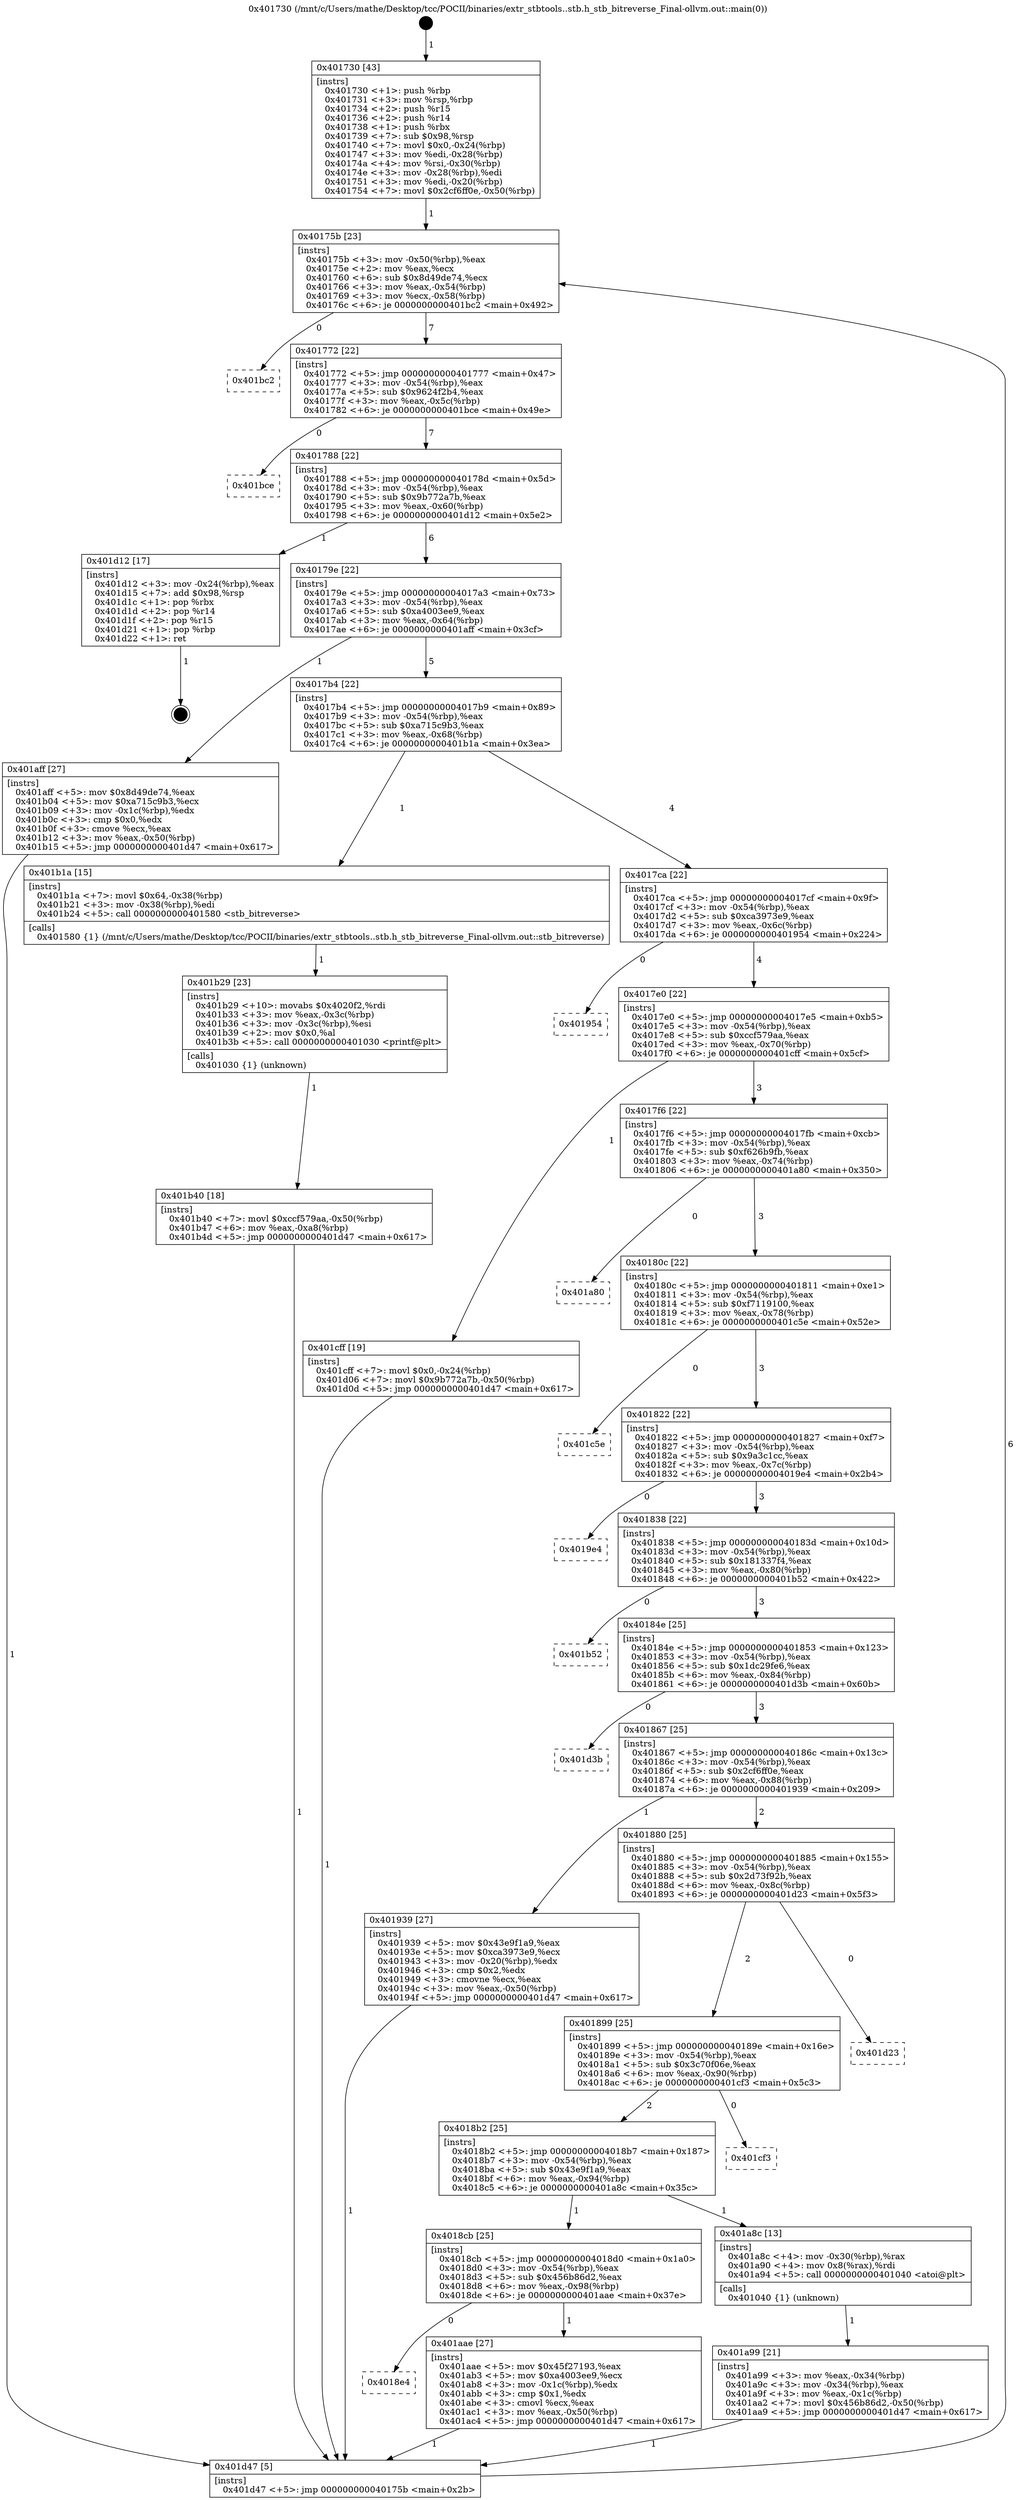 digraph "0x401730" {
  label = "0x401730 (/mnt/c/Users/mathe/Desktop/tcc/POCII/binaries/extr_stbtools..stb.h_stb_bitreverse_Final-ollvm.out::main(0))"
  labelloc = "t"
  node[shape=record]

  Entry [label="",width=0.3,height=0.3,shape=circle,fillcolor=black,style=filled]
  "0x40175b" [label="{
     0x40175b [23]\l
     | [instrs]\l
     &nbsp;&nbsp;0x40175b \<+3\>: mov -0x50(%rbp),%eax\l
     &nbsp;&nbsp;0x40175e \<+2\>: mov %eax,%ecx\l
     &nbsp;&nbsp;0x401760 \<+6\>: sub $0x8d49de74,%ecx\l
     &nbsp;&nbsp;0x401766 \<+3\>: mov %eax,-0x54(%rbp)\l
     &nbsp;&nbsp;0x401769 \<+3\>: mov %ecx,-0x58(%rbp)\l
     &nbsp;&nbsp;0x40176c \<+6\>: je 0000000000401bc2 \<main+0x492\>\l
  }"]
  "0x401bc2" [label="{
     0x401bc2\l
  }", style=dashed]
  "0x401772" [label="{
     0x401772 [22]\l
     | [instrs]\l
     &nbsp;&nbsp;0x401772 \<+5\>: jmp 0000000000401777 \<main+0x47\>\l
     &nbsp;&nbsp;0x401777 \<+3\>: mov -0x54(%rbp),%eax\l
     &nbsp;&nbsp;0x40177a \<+5\>: sub $0x9624f2b4,%eax\l
     &nbsp;&nbsp;0x40177f \<+3\>: mov %eax,-0x5c(%rbp)\l
     &nbsp;&nbsp;0x401782 \<+6\>: je 0000000000401bce \<main+0x49e\>\l
  }"]
  Exit [label="",width=0.3,height=0.3,shape=circle,fillcolor=black,style=filled,peripheries=2]
  "0x401bce" [label="{
     0x401bce\l
  }", style=dashed]
  "0x401788" [label="{
     0x401788 [22]\l
     | [instrs]\l
     &nbsp;&nbsp;0x401788 \<+5\>: jmp 000000000040178d \<main+0x5d\>\l
     &nbsp;&nbsp;0x40178d \<+3\>: mov -0x54(%rbp),%eax\l
     &nbsp;&nbsp;0x401790 \<+5\>: sub $0x9b772a7b,%eax\l
     &nbsp;&nbsp;0x401795 \<+3\>: mov %eax,-0x60(%rbp)\l
     &nbsp;&nbsp;0x401798 \<+6\>: je 0000000000401d12 \<main+0x5e2\>\l
  }"]
  "0x401b40" [label="{
     0x401b40 [18]\l
     | [instrs]\l
     &nbsp;&nbsp;0x401b40 \<+7\>: movl $0xccf579aa,-0x50(%rbp)\l
     &nbsp;&nbsp;0x401b47 \<+6\>: mov %eax,-0xa8(%rbp)\l
     &nbsp;&nbsp;0x401b4d \<+5\>: jmp 0000000000401d47 \<main+0x617\>\l
  }"]
  "0x401d12" [label="{
     0x401d12 [17]\l
     | [instrs]\l
     &nbsp;&nbsp;0x401d12 \<+3\>: mov -0x24(%rbp),%eax\l
     &nbsp;&nbsp;0x401d15 \<+7\>: add $0x98,%rsp\l
     &nbsp;&nbsp;0x401d1c \<+1\>: pop %rbx\l
     &nbsp;&nbsp;0x401d1d \<+2\>: pop %r14\l
     &nbsp;&nbsp;0x401d1f \<+2\>: pop %r15\l
     &nbsp;&nbsp;0x401d21 \<+1\>: pop %rbp\l
     &nbsp;&nbsp;0x401d22 \<+1\>: ret\l
  }"]
  "0x40179e" [label="{
     0x40179e [22]\l
     | [instrs]\l
     &nbsp;&nbsp;0x40179e \<+5\>: jmp 00000000004017a3 \<main+0x73\>\l
     &nbsp;&nbsp;0x4017a3 \<+3\>: mov -0x54(%rbp),%eax\l
     &nbsp;&nbsp;0x4017a6 \<+5\>: sub $0xa4003ee9,%eax\l
     &nbsp;&nbsp;0x4017ab \<+3\>: mov %eax,-0x64(%rbp)\l
     &nbsp;&nbsp;0x4017ae \<+6\>: je 0000000000401aff \<main+0x3cf\>\l
  }"]
  "0x401b29" [label="{
     0x401b29 [23]\l
     | [instrs]\l
     &nbsp;&nbsp;0x401b29 \<+10\>: movabs $0x4020f2,%rdi\l
     &nbsp;&nbsp;0x401b33 \<+3\>: mov %eax,-0x3c(%rbp)\l
     &nbsp;&nbsp;0x401b36 \<+3\>: mov -0x3c(%rbp),%esi\l
     &nbsp;&nbsp;0x401b39 \<+2\>: mov $0x0,%al\l
     &nbsp;&nbsp;0x401b3b \<+5\>: call 0000000000401030 \<printf@plt\>\l
     | [calls]\l
     &nbsp;&nbsp;0x401030 \{1\} (unknown)\l
  }"]
  "0x401aff" [label="{
     0x401aff [27]\l
     | [instrs]\l
     &nbsp;&nbsp;0x401aff \<+5\>: mov $0x8d49de74,%eax\l
     &nbsp;&nbsp;0x401b04 \<+5\>: mov $0xa715c9b3,%ecx\l
     &nbsp;&nbsp;0x401b09 \<+3\>: mov -0x1c(%rbp),%edx\l
     &nbsp;&nbsp;0x401b0c \<+3\>: cmp $0x0,%edx\l
     &nbsp;&nbsp;0x401b0f \<+3\>: cmove %ecx,%eax\l
     &nbsp;&nbsp;0x401b12 \<+3\>: mov %eax,-0x50(%rbp)\l
     &nbsp;&nbsp;0x401b15 \<+5\>: jmp 0000000000401d47 \<main+0x617\>\l
  }"]
  "0x4017b4" [label="{
     0x4017b4 [22]\l
     | [instrs]\l
     &nbsp;&nbsp;0x4017b4 \<+5\>: jmp 00000000004017b9 \<main+0x89\>\l
     &nbsp;&nbsp;0x4017b9 \<+3\>: mov -0x54(%rbp),%eax\l
     &nbsp;&nbsp;0x4017bc \<+5\>: sub $0xa715c9b3,%eax\l
     &nbsp;&nbsp;0x4017c1 \<+3\>: mov %eax,-0x68(%rbp)\l
     &nbsp;&nbsp;0x4017c4 \<+6\>: je 0000000000401b1a \<main+0x3ea\>\l
  }"]
  "0x4018e4" [label="{
     0x4018e4\l
  }", style=dashed]
  "0x401b1a" [label="{
     0x401b1a [15]\l
     | [instrs]\l
     &nbsp;&nbsp;0x401b1a \<+7\>: movl $0x64,-0x38(%rbp)\l
     &nbsp;&nbsp;0x401b21 \<+3\>: mov -0x38(%rbp),%edi\l
     &nbsp;&nbsp;0x401b24 \<+5\>: call 0000000000401580 \<stb_bitreverse\>\l
     | [calls]\l
     &nbsp;&nbsp;0x401580 \{1\} (/mnt/c/Users/mathe/Desktop/tcc/POCII/binaries/extr_stbtools..stb.h_stb_bitreverse_Final-ollvm.out::stb_bitreverse)\l
  }"]
  "0x4017ca" [label="{
     0x4017ca [22]\l
     | [instrs]\l
     &nbsp;&nbsp;0x4017ca \<+5\>: jmp 00000000004017cf \<main+0x9f\>\l
     &nbsp;&nbsp;0x4017cf \<+3\>: mov -0x54(%rbp),%eax\l
     &nbsp;&nbsp;0x4017d2 \<+5\>: sub $0xca3973e9,%eax\l
     &nbsp;&nbsp;0x4017d7 \<+3\>: mov %eax,-0x6c(%rbp)\l
     &nbsp;&nbsp;0x4017da \<+6\>: je 0000000000401954 \<main+0x224\>\l
  }"]
  "0x401aae" [label="{
     0x401aae [27]\l
     | [instrs]\l
     &nbsp;&nbsp;0x401aae \<+5\>: mov $0x45f27193,%eax\l
     &nbsp;&nbsp;0x401ab3 \<+5\>: mov $0xa4003ee9,%ecx\l
     &nbsp;&nbsp;0x401ab8 \<+3\>: mov -0x1c(%rbp),%edx\l
     &nbsp;&nbsp;0x401abb \<+3\>: cmp $0x1,%edx\l
     &nbsp;&nbsp;0x401abe \<+3\>: cmovl %ecx,%eax\l
     &nbsp;&nbsp;0x401ac1 \<+3\>: mov %eax,-0x50(%rbp)\l
     &nbsp;&nbsp;0x401ac4 \<+5\>: jmp 0000000000401d47 \<main+0x617\>\l
  }"]
  "0x401954" [label="{
     0x401954\l
  }", style=dashed]
  "0x4017e0" [label="{
     0x4017e0 [22]\l
     | [instrs]\l
     &nbsp;&nbsp;0x4017e0 \<+5\>: jmp 00000000004017e5 \<main+0xb5\>\l
     &nbsp;&nbsp;0x4017e5 \<+3\>: mov -0x54(%rbp),%eax\l
     &nbsp;&nbsp;0x4017e8 \<+5\>: sub $0xccf579aa,%eax\l
     &nbsp;&nbsp;0x4017ed \<+3\>: mov %eax,-0x70(%rbp)\l
     &nbsp;&nbsp;0x4017f0 \<+6\>: je 0000000000401cff \<main+0x5cf\>\l
  }"]
  "0x401a99" [label="{
     0x401a99 [21]\l
     | [instrs]\l
     &nbsp;&nbsp;0x401a99 \<+3\>: mov %eax,-0x34(%rbp)\l
     &nbsp;&nbsp;0x401a9c \<+3\>: mov -0x34(%rbp),%eax\l
     &nbsp;&nbsp;0x401a9f \<+3\>: mov %eax,-0x1c(%rbp)\l
     &nbsp;&nbsp;0x401aa2 \<+7\>: movl $0x456b86d2,-0x50(%rbp)\l
     &nbsp;&nbsp;0x401aa9 \<+5\>: jmp 0000000000401d47 \<main+0x617\>\l
  }"]
  "0x401cff" [label="{
     0x401cff [19]\l
     | [instrs]\l
     &nbsp;&nbsp;0x401cff \<+7\>: movl $0x0,-0x24(%rbp)\l
     &nbsp;&nbsp;0x401d06 \<+7\>: movl $0x9b772a7b,-0x50(%rbp)\l
     &nbsp;&nbsp;0x401d0d \<+5\>: jmp 0000000000401d47 \<main+0x617\>\l
  }"]
  "0x4017f6" [label="{
     0x4017f6 [22]\l
     | [instrs]\l
     &nbsp;&nbsp;0x4017f6 \<+5\>: jmp 00000000004017fb \<main+0xcb\>\l
     &nbsp;&nbsp;0x4017fb \<+3\>: mov -0x54(%rbp),%eax\l
     &nbsp;&nbsp;0x4017fe \<+5\>: sub $0xf626b9fb,%eax\l
     &nbsp;&nbsp;0x401803 \<+3\>: mov %eax,-0x74(%rbp)\l
     &nbsp;&nbsp;0x401806 \<+6\>: je 0000000000401a80 \<main+0x350\>\l
  }"]
  "0x4018cb" [label="{
     0x4018cb [25]\l
     | [instrs]\l
     &nbsp;&nbsp;0x4018cb \<+5\>: jmp 00000000004018d0 \<main+0x1a0\>\l
     &nbsp;&nbsp;0x4018d0 \<+3\>: mov -0x54(%rbp),%eax\l
     &nbsp;&nbsp;0x4018d3 \<+5\>: sub $0x456b86d2,%eax\l
     &nbsp;&nbsp;0x4018d8 \<+6\>: mov %eax,-0x98(%rbp)\l
     &nbsp;&nbsp;0x4018de \<+6\>: je 0000000000401aae \<main+0x37e\>\l
  }"]
  "0x401a80" [label="{
     0x401a80\l
  }", style=dashed]
  "0x40180c" [label="{
     0x40180c [22]\l
     | [instrs]\l
     &nbsp;&nbsp;0x40180c \<+5\>: jmp 0000000000401811 \<main+0xe1\>\l
     &nbsp;&nbsp;0x401811 \<+3\>: mov -0x54(%rbp),%eax\l
     &nbsp;&nbsp;0x401814 \<+5\>: sub $0xf7119100,%eax\l
     &nbsp;&nbsp;0x401819 \<+3\>: mov %eax,-0x78(%rbp)\l
     &nbsp;&nbsp;0x40181c \<+6\>: je 0000000000401c5e \<main+0x52e\>\l
  }"]
  "0x401a8c" [label="{
     0x401a8c [13]\l
     | [instrs]\l
     &nbsp;&nbsp;0x401a8c \<+4\>: mov -0x30(%rbp),%rax\l
     &nbsp;&nbsp;0x401a90 \<+4\>: mov 0x8(%rax),%rdi\l
     &nbsp;&nbsp;0x401a94 \<+5\>: call 0000000000401040 \<atoi@plt\>\l
     | [calls]\l
     &nbsp;&nbsp;0x401040 \{1\} (unknown)\l
  }"]
  "0x401c5e" [label="{
     0x401c5e\l
  }", style=dashed]
  "0x401822" [label="{
     0x401822 [22]\l
     | [instrs]\l
     &nbsp;&nbsp;0x401822 \<+5\>: jmp 0000000000401827 \<main+0xf7\>\l
     &nbsp;&nbsp;0x401827 \<+3\>: mov -0x54(%rbp),%eax\l
     &nbsp;&nbsp;0x40182a \<+5\>: sub $0x9a3c1cc,%eax\l
     &nbsp;&nbsp;0x40182f \<+3\>: mov %eax,-0x7c(%rbp)\l
     &nbsp;&nbsp;0x401832 \<+6\>: je 00000000004019e4 \<main+0x2b4\>\l
  }"]
  "0x4018b2" [label="{
     0x4018b2 [25]\l
     | [instrs]\l
     &nbsp;&nbsp;0x4018b2 \<+5\>: jmp 00000000004018b7 \<main+0x187\>\l
     &nbsp;&nbsp;0x4018b7 \<+3\>: mov -0x54(%rbp),%eax\l
     &nbsp;&nbsp;0x4018ba \<+5\>: sub $0x43e9f1a9,%eax\l
     &nbsp;&nbsp;0x4018bf \<+6\>: mov %eax,-0x94(%rbp)\l
     &nbsp;&nbsp;0x4018c5 \<+6\>: je 0000000000401a8c \<main+0x35c\>\l
  }"]
  "0x4019e4" [label="{
     0x4019e4\l
  }", style=dashed]
  "0x401838" [label="{
     0x401838 [22]\l
     | [instrs]\l
     &nbsp;&nbsp;0x401838 \<+5\>: jmp 000000000040183d \<main+0x10d\>\l
     &nbsp;&nbsp;0x40183d \<+3\>: mov -0x54(%rbp),%eax\l
     &nbsp;&nbsp;0x401840 \<+5\>: sub $0x181337f4,%eax\l
     &nbsp;&nbsp;0x401845 \<+3\>: mov %eax,-0x80(%rbp)\l
     &nbsp;&nbsp;0x401848 \<+6\>: je 0000000000401b52 \<main+0x422\>\l
  }"]
  "0x401cf3" [label="{
     0x401cf3\l
  }", style=dashed]
  "0x401b52" [label="{
     0x401b52\l
  }", style=dashed]
  "0x40184e" [label="{
     0x40184e [25]\l
     | [instrs]\l
     &nbsp;&nbsp;0x40184e \<+5\>: jmp 0000000000401853 \<main+0x123\>\l
     &nbsp;&nbsp;0x401853 \<+3\>: mov -0x54(%rbp),%eax\l
     &nbsp;&nbsp;0x401856 \<+5\>: sub $0x1dc29fe6,%eax\l
     &nbsp;&nbsp;0x40185b \<+6\>: mov %eax,-0x84(%rbp)\l
     &nbsp;&nbsp;0x401861 \<+6\>: je 0000000000401d3b \<main+0x60b\>\l
  }"]
  "0x401899" [label="{
     0x401899 [25]\l
     | [instrs]\l
     &nbsp;&nbsp;0x401899 \<+5\>: jmp 000000000040189e \<main+0x16e\>\l
     &nbsp;&nbsp;0x40189e \<+3\>: mov -0x54(%rbp),%eax\l
     &nbsp;&nbsp;0x4018a1 \<+5\>: sub $0x3c70f06e,%eax\l
     &nbsp;&nbsp;0x4018a6 \<+6\>: mov %eax,-0x90(%rbp)\l
     &nbsp;&nbsp;0x4018ac \<+6\>: je 0000000000401cf3 \<main+0x5c3\>\l
  }"]
  "0x401d3b" [label="{
     0x401d3b\l
  }", style=dashed]
  "0x401867" [label="{
     0x401867 [25]\l
     | [instrs]\l
     &nbsp;&nbsp;0x401867 \<+5\>: jmp 000000000040186c \<main+0x13c\>\l
     &nbsp;&nbsp;0x40186c \<+3\>: mov -0x54(%rbp),%eax\l
     &nbsp;&nbsp;0x40186f \<+5\>: sub $0x2cf6ff0e,%eax\l
     &nbsp;&nbsp;0x401874 \<+6\>: mov %eax,-0x88(%rbp)\l
     &nbsp;&nbsp;0x40187a \<+6\>: je 0000000000401939 \<main+0x209\>\l
  }"]
  "0x401d23" [label="{
     0x401d23\l
  }", style=dashed]
  "0x401939" [label="{
     0x401939 [27]\l
     | [instrs]\l
     &nbsp;&nbsp;0x401939 \<+5\>: mov $0x43e9f1a9,%eax\l
     &nbsp;&nbsp;0x40193e \<+5\>: mov $0xca3973e9,%ecx\l
     &nbsp;&nbsp;0x401943 \<+3\>: mov -0x20(%rbp),%edx\l
     &nbsp;&nbsp;0x401946 \<+3\>: cmp $0x2,%edx\l
     &nbsp;&nbsp;0x401949 \<+3\>: cmovne %ecx,%eax\l
     &nbsp;&nbsp;0x40194c \<+3\>: mov %eax,-0x50(%rbp)\l
     &nbsp;&nbsp;0x40194f \<+5\>: jmp 0000000000401d47 \<main+0x617\>\l
  }"]
  "0x401880" [label="{
     0x401880 [25]\l
     | [instrs]\l
     &nbsp;&nbsp;0x401880 \<+5\>: jmp 0000000000401885 \<main+0x155\>\l
     &nbsp;&nbsp;0x401885 \<+3\>: mov -0x54(%rbp),%eax\l
     &nbsp;&nbsp;0x401888 \<+5\>: sub $0x2d73f92b,%eax\l
     &nbsp;&nbsp;0x40188d \<+6\>: mov %eax,-0x8c(%rbp)\l
     &nbsp;&nbsp;0x401893 \<+6\>: je 0000000000401d23 \<main+0x5f3\>\l
  }"]
  "0x401d47" [label="{
     0x401d47 [5]\l
     | [instrs]\l
     &nbsp;&nbsp;0x401d47 \<+5\>: jmp 000000000040175b \<main+0x2b\>\l
  }"]
  "0x401730" [label="{
     0x401730 [43]\l
     | [instrs]\l
     &nbsp;&nbsp;0x401730 \<+1\>: push %rbp\l
     &nbsp;&nbsp;0x401731 \<+3\>: mov %rsp,%rbp\l
     &nbsp;&nbsp;0x401734 \<+2\>: push %r15\l
     &nbsp;&nbsp;0x401736 \<+2\>: push %r14\l
     &nbsp;&nbsp;0x401738 \<+1\>: push %rbx\l
     &nbsp;&nbsp;0x401739 \<+7\>: sub $0x98,%rsp\l
     &nbsp;&nbsp;0x401740 \<+7\>: movl $0x0,-0x24(%rbp)\l
     &nbsp;&nbsp;0x401747 \<+3\>: mov %edi,-0x28(%rbp)\l
     &nbsp;&nbsp;0x40174a \<+4\>: mov %rsi,-0x30(%rbp)\l
     &nbsp;&nbsp;0x40174e \<+3\>: mov -0x28(%rbp),%edi\l
     &nbsp;&nbsp;0x401751 \<+3\>: mov %edi,-0x20(%rbp)\l
     &nbsp;&nbsp;0x401754 \<+7\>: movl $0x2cf6ff0e,-0x50(%rbp)\l
  }"]
  Entry -> "0x401730" [label=" 1"]
  "0x40175b" -> "0x401bc2" [label=" 0"]
  "0x40175b" -> "0x401772" [label=" 7"]
  "0x401d12" -> Exit [label=" 1"]
  "0x401772" -> "0x401bce" [label=" 0"]
  "0x401772" -> "0x401788" [label=" 7"]
  "0x401cff" -> "0x401d47" [label=" 1"]
  "0x401788" -> "0x401d12" [label=" 1"]
  "0x401788" -> "0x40179e" [label=" 6"]
  "0x401b40" -> "0x401d47" [label=" 1"]
  "0x40179e" -> "0x401aff" [label=" 1"]
  "0x40179e" -> "0x4017b4" [label=" 5"]
  "0x401b29" -> "0x401b40" [label=" 1"]
  "0x4017b4" -> "0x401b1a" [label=" 1"]
  "0x4017b4" -> "0x4017ca" [label=" 4"]
  "0x401b1a" -> "0x401b29" [label=" 1"]
  "0x4017ca" -> "0x401954" [label=" 0"]
  "0x4017ca" -> "0x4017e0" [label=" 4"]
  "0x401aff" -> "0x401d47" [label=" 1"]
  "0x4017e0" -> "0x401cff" [label=" 1"]
  "0x4017e0" -> "0x4017f6" [label=" 3"]
  "0x4018cb" -> "0x4018e4" [label=" 0"]
  "0x4017f6" -> "0x401a80" [label=" 0"]
  "0x4017f6" -> "0x40180c" [label=" 3"]
  "0x4018cb" -> "0x401aae" [label=" 1"]
  "0x40180c" -> "0x401c5e" [label=" 0"]
  "0x40180c" -> "0x401822" [label=" 3"]
  "0x401aae" -> "0x401d47" [label=" 1"]
  "0x401822" -> "0x4019e4" [label=" 0"]
  "0x401822" -> "0x401838" [label=" 3"]
  "0x401a8c" -> "0x401a99" [label=" 1"]
  "0x401838" -> "0x401b52" [label=" 0"]
  "0x401838" -> "0x40184e" [label=" 3"]
  "0x4018b2" -> "0x4018cb" [label=" 1"]
  "0x40184e" -> "0x401d3b" [label=" 0"]
  "0x40184e" -> "0x401867" [label=" 3"]
  "0x401a99" -> "0x401d47" [label=" 1"]
  "0x401867" -> "0x401939" [label=" 1"]
  "0x401867" -> "0x401880" [label=" 2"]
  "0x401939" -> "0x401d47" [label=" 1"]
  "0x401730" -> "0x40175b" [label=" 1"]
  "0x401d47" -> "0x40175b" [label=" 6"]
  "0x401899" -> "0x4018b2" [label=" 2"]
  "0x401880" -> "0x401d23" [label=" 0"]
  "0x401880" -> "0x401899" [label=" 2"]
  "0x4018b2" -> "0x401a8c" [label=" 1"]
  "0x401899" -> "0x401cf3" [label=" 0"]
}
